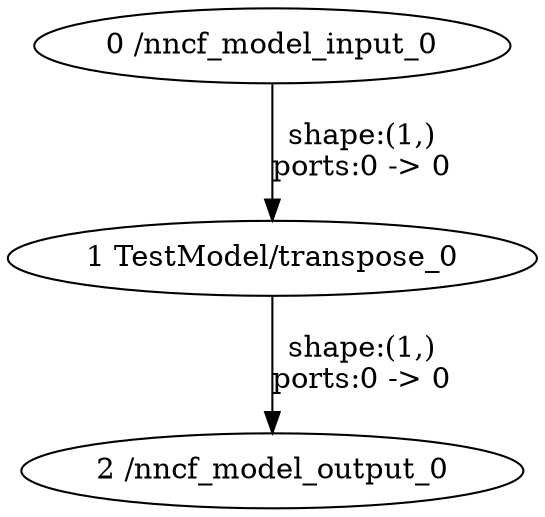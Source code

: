 strict digraph  {
"0 /nncf_model_input_0" [id=0, type=nncf_model_input];
"1 TestModel/transpose_0" [id=1, type=transpose];
"2 /nncf_model_output_0" [id=2, type=nncf_model_output];
"0 /nncf_model_input_0" -> "1 TestModel/transpose_0"  [label="shape:(1,)\nports:0 -> 0", style=solid];
"1 TestModel/transpose_0" -> "2 /nncf_model_output_0"  [label="shape:(1,)\nports:0 -> 0", style=solid];
}

